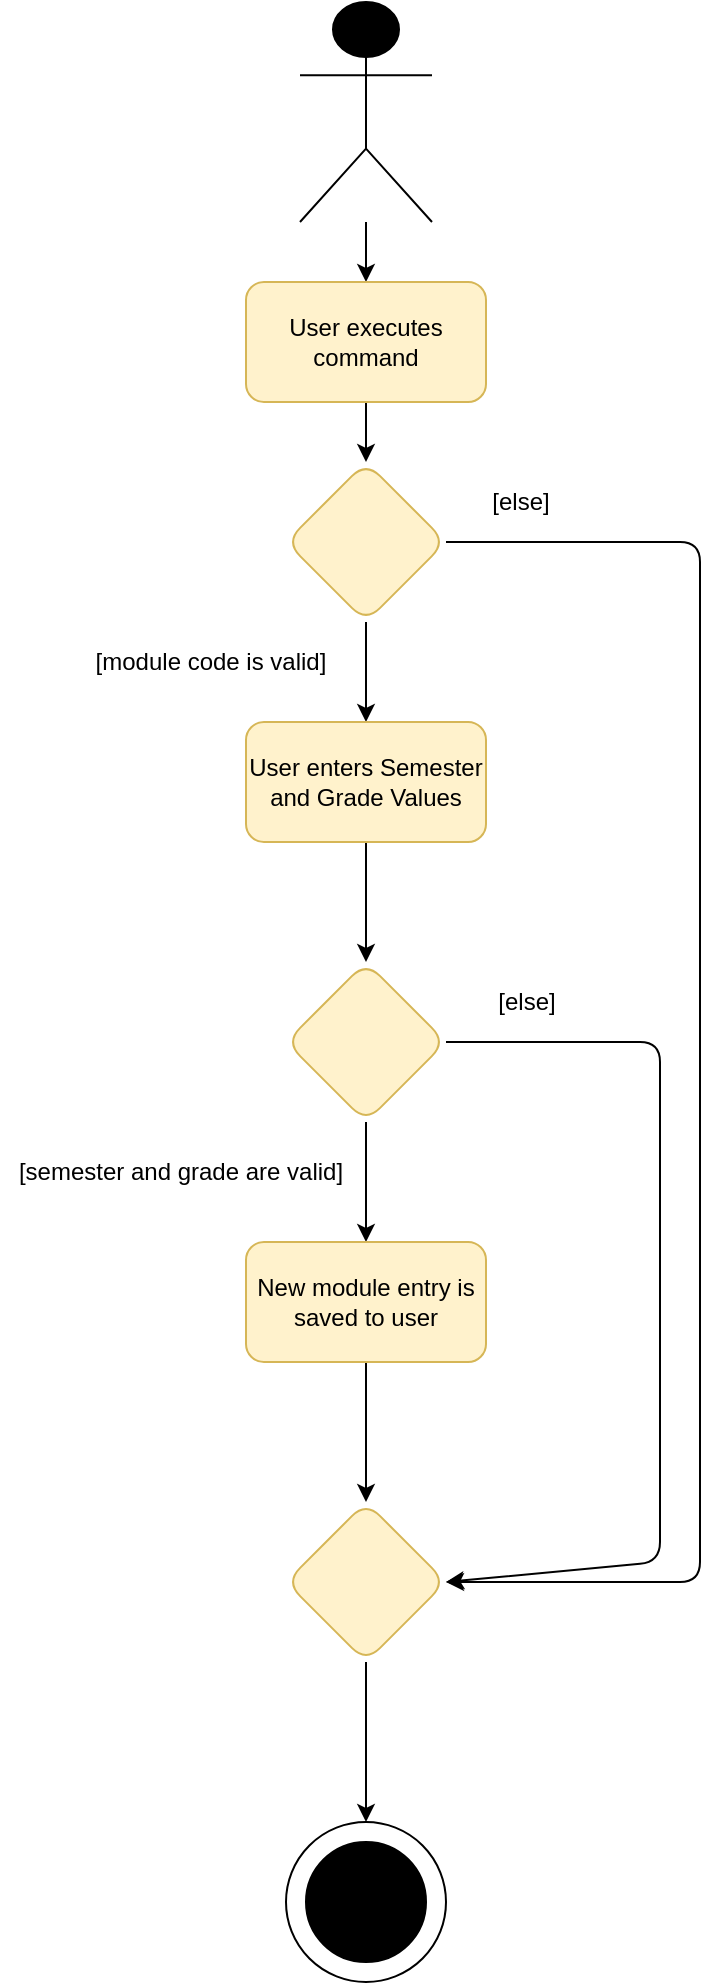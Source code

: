 <mxfile version="13.8.0" type="device"><diagram id="bQDJyOTMp9N_KvYtvRdX" name="Page-1"><mxGraphModel dx="538" dy="479" grid="1" gridSize="10" guides="1" tooltips="1" connect="1" arrows="1" fold="1" page="1" pageScale="1" pageWidth="827" pageHeight="1169" math="0" shadow="0"><root><mxCell id="0"/><mxCell id="1" parent="0"/><mxCell id="nwT-THJNwnnoPruPaibA-4" value="" style="edgeStyle=orthogonalEdgeStyle;rounded=0;orthogonalLoop=1;jettySize=auto;html=1;" edge="1" parent="1" source="nwT-THJNwnnoPruPaibA-1" target="nwT-THJNwnnoPruPaibA-5"><mxGeometry relative="1" as="geometry"><mxPoint x="313" y="180" as="targetPoint"/></mxGeometry></mxCell><mxCell id="nwT-THJNwnnoPruPaibA-1" value="" style="shape=umlActor;verticalLabelPosition=bottom;verticalAlign=top;html=1;outlineConnect=0;fillColor=#000000;" vertex="1" parent="1"><mxGeometry x="280" y="10" width="66" height="110" as="geometry"/></mxCell><mxCell id="nwT-THJNwnnoPruPaibA-7" value="" style="edgeStyle=orthogonalEdgeStyle;rounded=0;orthogonalLoop=1;jettySize=auto;html=1;" edge="1" parent="1" source="nwT-THJNwnnoPruPaibA-5" target="nwT-THJNwnnoPruPaibA-6"><mxGeometry relative="1" as="geometry"/></mxCell><mxCell id="nwT-THJNwnnoPruPaibA-5" value="User executes command" style="rounded=1;whiteSpace=wrap;html=1;fillColor=#fff2cc;strokeColor=#d6b656;" vertex="1" parent="1"><mxGeometry x="253" y="150" width="120" height="60" as="geometry"/></mxCell><mxCell id="nwT-THJNwnnoPruPaibA-9" value="" style="edgeStyle=orthogonalEdgeStyle;rounded=0;orthogonalLoop=1;jettySize=auto;html=1;" edge="1" parent="1" source="nwT-THJNwnnoPruPaibA-6" target="nwT-THJNwnnoPruPaibA-8"><mxGeometry relative="1" as="geometry"/></mxCell><mxCell id="nwT-THJNwnnoPruPaibA-6" value="" style="rhombus;whiteSpace=wrap;html=1;rounded=1;fillColor=#fff2cc;strokeColor=#d6b656;" vertex="1" parent="1"><mxGeometry x="273" y="240" width="80" height="80" as="geometry"/></mxCell><mxCell id="nwT-THJNwnnoPruPaibA-11" value="" style="edgeStyle=orthogonalEdgeStyle;rounded=0;orthogonalLoop=1;jettySize=auto;html=1;" edge="1" parent="1" source="nwT-THJNwnnoPruPaibA-8" target="nwT-THJNwnnoPruPaibA-10"><mxGeometry relative="1" as="geometry"/></mxCell><mxCell id="nwT-THJNwnnoPruPaibA-8" value="User enters Semester and Grade Values" style="whiteSpace=wrap;html=1;rounded=1;fillColor=#fff2cc;strokeColor=#d6b656;" vertex="1" parent="1"><mxGeometry x="253" y="370" width="120" height="60" as="geometry"/></mxCell><mxCell id="nwT-THJNwnnoPruPaibA-13" value="" style="edgeStyle=orthogonalEdgeStyle;rounded=0;orthogonalLoop=1;jettySize=auto;html=1;" edge="1" parent="1" source="nwT-THJNwnnoPruPaibA-10" target="nwT-THJNwnnoPruPaibA-12"><mxGeometry relative="1" as="geometry"/></mxCell><mxCell id="nwT-THJNwnnoPruPaibA-10" value="" style="rhombus;whiteSpace=wrap;html=1;rounded=1;fillColor=#fff2cc;strokeColor=#d6b656;" vertex="1" parent="1"><mxGeometry x="273" y="490" width="80" height="80" as="geometry"/></mxCell><mxCell id="nwT-THJNwnnoPruPaibA-15" value="" style="edgeStyle=orthogonalEdgeStyle;rounded=0;orthogonalLoop=1;jettySize=auto;html=1;" edge="1" parent="1" source="nwT-THJNwnnoPruPaibA-12" target="nwT-THJNwnnoPruPaibA-14"><mxGeometry relative="1" as="geometry"/></mxCell><mxCell id="nwT-THJNwnnoPruPaibA-12" value="New module entry is saved to user" style="whiteSpace=wrap;html=1;rounded=1;fillColor=#fff2cc;strokeColor=#d6b656;" vertex="1" parent="1"><mxGeometry x="253" y="630" width="120" height="60" as="geometry"/></mxCell><mxCell id="nwT-THJNwnnoPruPaibA-17" value="" style="edgeStyle=orthogonalEdgeStyle;rounded=0;orthogonalLoop=1;jettySize=auto;html=1;" edge="1" parent="1" source="nwT-THJNwnnoPruPaibA-14" target="nwT-THJNwnnoPruPaibA-16"><mxGeometry relative="1" as="geometry"/></mxCell><mxCell id="nwT-THJNwnnoPruPaibA-14" value="" style="rhombus;whiteSpace=wrap;html=1;rounded=1;fillColor=#fff2cc;strokeColor=#d6b656;" vertex="1" parent="1"><mxGeometry x="273" y="760" width="80" height="80" as="geometry"/></mxCell><mxCell id="nwT-THJNwnnoPruPaibA-16" value="" style="ellipse;whiteSpace=wrap;html=1;rounded=1;" vertex="1" parent="1"><mxGeometry x="273" y="920" width="80" height="80" as="geometry"/></mxCell><mxCell id="nwT-THJNwnnoPruPaibA-18" value="" style="ellipse;whiteSpace=wrap;html=1;fillColor=#000000;" vertex="1" parent="1"><mxGeometry x="283" y="930" width="60" height="60" as="geometry"/></mxCell><mxCell id="nwT-THJNwnnoPruPaibA-19" value="" style="endArrow=classic;html=1;exitX=1;exitY=0.5;exitDx=0;exitDy=0;entryX=1;entryY=0.5;entryDx=0;entryDy=0;" edge="1" parent="1" source="nwT-THJNwnnoPruPaibA-6" target="nwT-THJNwnnoPruPaibA-14"><mxGeometry width="50" height="50" relative="1" as="geometry"><mxPoint x="430" y="280" as="sourcePoint"/><mxPoint x="480" y="990" as="targetPoint"/><Array as="points"><mxPoint x="480" y="280"/><mxPoint x="480" y="800"/></Array></mxGeometry></mxCell><mxCell id="nwT-THJNwnnoPruPaibA-20" value="" style="endArrow=classic;html=1;exitX=1;exitY=0.5;exitDx=0;exitDy=0;entryX=1;entryY=0.5;entryDx=0;entryDy=0;" edge="1" parent="1" source="nwT-THJNwnnoPruPaibA-10" target="nwT-THJNwnnoPruPaibA-14"><mxGeometry width="50" height="50" relative="1" as="geometry"><mxPoint x="570" y="670" as="sourcePoint"/><mxPoint x="353" y="960" as="targetPoint"/><Array as="points"><mxPoint x="460" y="530"/><mxPoint x="460" y="790"/></Array></mxGeometry></mxCell><mxCell id="nwT-THJNwnnoPruPaibA-21" value="[module code is valid]" style="text;html=1;align=center;verticalAlign=middle;resizable=0;points=[];autosize=1;" vertex="1" parent="1"><mxGeometry x="170" y="330" width="130" height="20" as="geometry"/></mxCell><mxCell id="nwT-THJNwnnoPruPaibA-22" value="[semester and grade are valid]" style="text;html=1;align=center;verticalAlign=middle;resizable=0;points=[];autosize=1;" vertex="1" parent="1"><mxGeometry x="130" y="585" width="180" height="20" as="geometry"/></mxCell><mxCell id="nwT-THJNwnnoPruPaibA-23" value="[else]" style="text;html=1;align=center;verticalAlign=middle;resizable=0;points=[];autosize=1;" vertex="1" parent="1"><mxGeometry x="370" y="250" width="40" height="20" as="geometry"/></mxCell><mxCell id="nwT-THJNwnnoPruPaibA-24" value="[else]" style="text;html=1;align=center;verticalAlign=middle;resizable=0;points=[];autosize=1;" vertex="1" parent="1"><mxGeometry x="373" y="500" width="40" height="20" as="geometry"/></mxCell></root></mxGraphModel></diagram></mxfile>